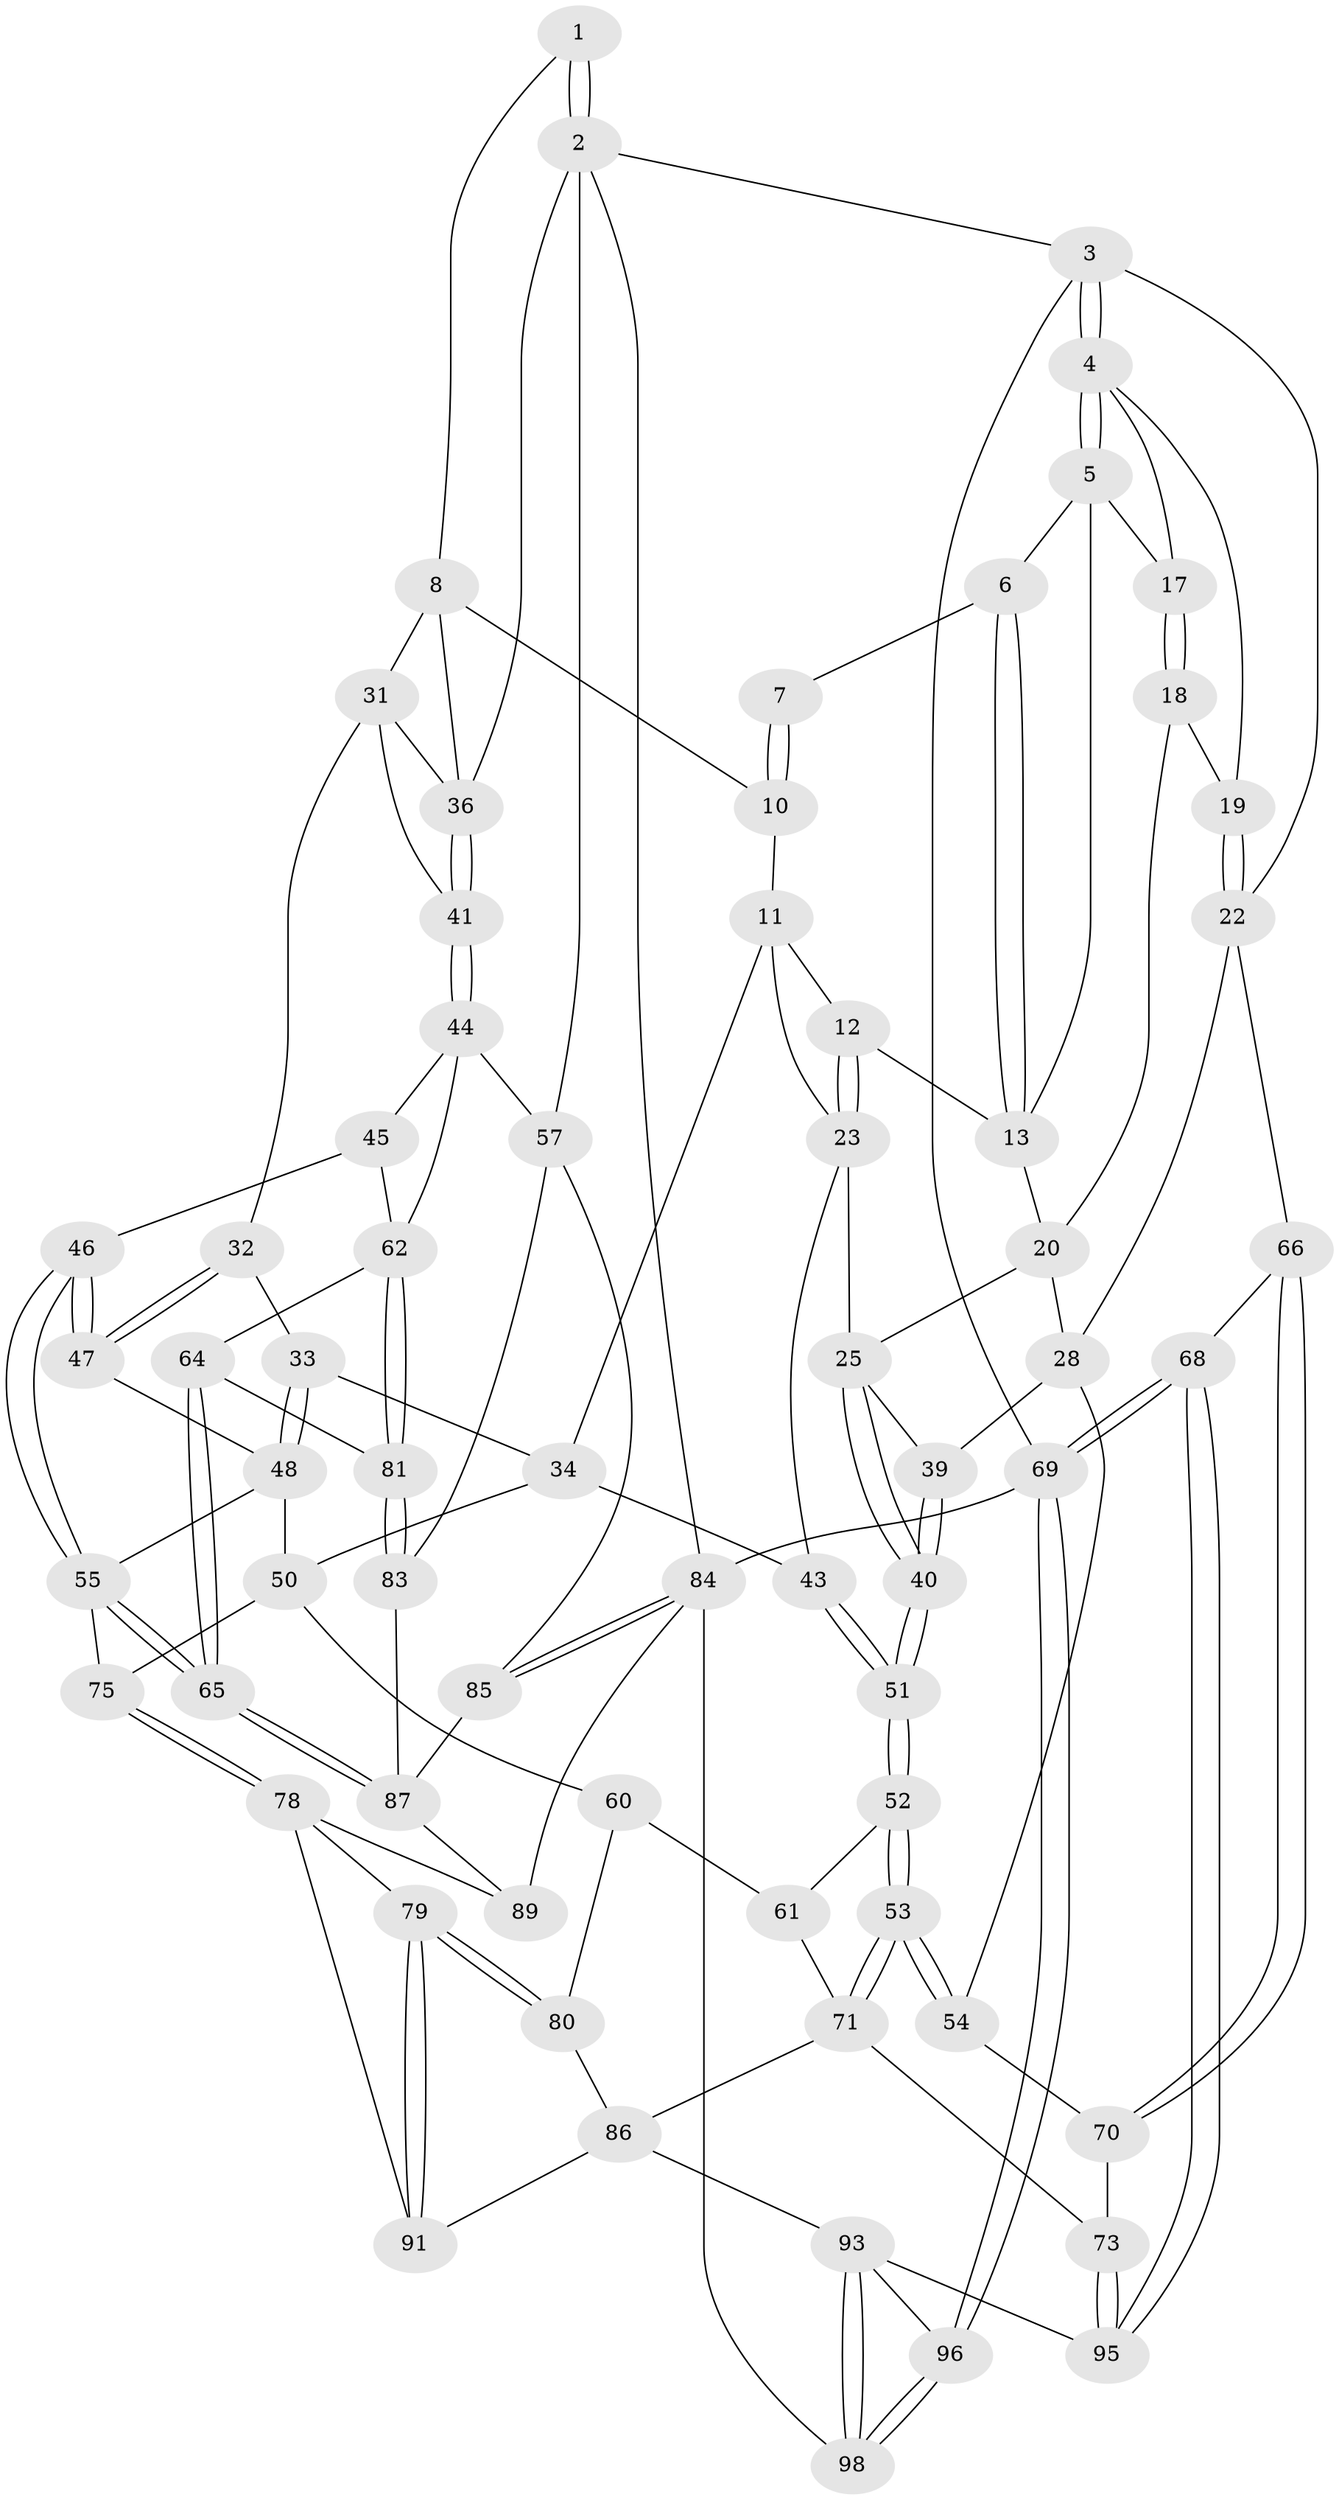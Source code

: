 // original degree distribution, {3: 0.02040816326530612, 6: 0.20408163265306123, 5: 0.5510204081632653, 4: 0.22448979591836735}
// Generated by graph-tools (version 1.1) at 2025/11/02/27/25 16:11:54]
// undirected, 68 vertices, 154 edges
graph export_dot {
graph [start="1"]
  node [color=gray90,style=filled];
  1 [pos="+0.8886284084089078+0"];
  2 [pos="+1+0",super="+35"];
  3 [pos="+0+0"];
  4 [pos="+0+0",super="+16"];
  5 [pos="+0.2639120956443797+0",super="+15"];
  6 [pos="+0.31560563865663904+0"];
  7 [pos="+0.6295653699362983+0"];
  8 [pos="+0.7724478044186794+0.1628598358120972",super="+9"];
  10 [pos="+0.6407643448387365+0.13546925777264326"];
  11 [pos="+0.5259140447494731+0.15113205181444347",super="+27"];
  12 [pos="+0.4730619241100915+0.13501509551318666"];
  13 [pos="+0.432374153348209+0.11294636159110483",super="+14"];
  17 [pos="+0.21145768467730752+0.05901021192458602"];
  18 [pos="+0.12949598772800386+0.17866138865659745"];
  19 [pos="+0.11420864367639849+0.17052840904641076"];
  20 [pos="+0.30666290921239864+0.23123824495932016",super="+21"];
  22 [pos="+0+0.038126144306205284",super="+30"];
  23 [pos="+0.40866477193664213+0.319822036680205",super="+24"];
  25 [pos="+0.3397236598535092+0.29634786289924053",super="+26"];
  28 [pos="+0.10327681845239829+0.33721236036404945",super="+29"];
  31 [pos="+0.6899632639662087+0.2649408884773469",super="+38"];
  32 [pos="+0.6689621901681218+0.2935680360855168"];
  33 [pos="+0.5623401794221772+0.3459110645901798"];
  34 [pos="+0.5580184104725958+0.34747242257977623",super="+42"];
  36 [pos="+1+0.18264113319791256",super="+37"];
  39 [pos="+0.18540576125053454+0.3797551122701394"];
  40 [pos="+0.24455255915819318+0.439511918016099"];
  41 [pos="+0.8383327969046455+0.42082791558571153"];
  43 [pos="+0.399252368508373+0.34261209703447004"];
  44 [pos="+0.8389855051268603+0.4561683093422972",super="+58"];
  45 [pos="+0.7812967718781028+0.4951124142071633"];
  46 [pos="+0.7710793821611224+0.4983320187097383"];
  47 [pos="+0.6756888483903788+0.451248064493081"];
  48 [pos="+0.6629852891023746+0.45501530145468144",super="+49"];
  50 [pos="+0.49379714947280534+0.5080736524828612",super="+59"];
  51 [pos="+0.2670763329869799+0.48340712286752113"];
  52 [pos="+0.2754771075047514+0.5421124698120734"];
  53 [pos="+0.23131212644971896+0.5699009263728573"];
  54 [pos="+0.09434456296626711+0.5405259366688325"];
  55 [pos="+0.6645646661137876+0.6700580843623087",super="+56"];
  57 [pos="+1+0.4997414879343916",super="+82"];
  60 [pos="+0.3958578363475228+0.5673039447997728",super="+77"];
  61 [pos="+0.3490838086449644+0.5609299309651926",super="+76"];
  62 [pos="+0.9287816188703275+0.6326491406610368",super="+63"];
  64 [pos="+0.7946292751370485+0.6622552654659146"];
  65 [pos="+0.6799161793091196+0.6903263068803114"];
  66 [pos="+0+0.5940822122834375",super="+67"];
  68 [pos="+0+0.8308986658048942"];
  69 [pos="+0+1"];
  70 [pos="+0.06978866663329177+0.558167486351212",super="+74"];
  71 [pos="+0.19754680165518115+0.7233924789888597",super="+72"];
  73 [pos="+0.1438026791572502+0.8037537952890801"];
  75 [pos="+0.5047281802799476+0.738928065333663"];
  78 [pos="+0.5022870046179864+0.7430666486714486",super="+90"];
  79 [pos="+0.4183434077987613+0.7859929284460911"];
  80 [pos="+0.37760596744045255+0.7518429574816836"];
  81 [pos="+0.9131464632130281+0.7254517926039391"];
  83 [pos="+0.9190959335283927+0.7696479340924813"];
  84 [pos="+1+1",super="+97"];
  85 [pos="+1+1"];
  86 [pos="+0.2898678089474303+0.7755200114529479",super="+92"];
  87 [pos="+0.7205965853582817+0.8285934489317177",super="+88"];
  89 [pos="+0.6160658169037836+0.9344056749557426"];
  91 [pos="+0.41629537665203886+0.8801430065530839"];
  93 [pos="+0.3387194053392966+0.9543314961092877",super="+94"];
  95 [pos="+0.14109026403931998+0.8090910905847807"];
  96 [pos="+0.07118633068024877+1"];
  98 [pos="+0.3272019690550329+1"];
  1 -- 2;
  1 -- 2;
  1 -- 8;
  2 -- 3;
  2 -- 84;
  2 -- 57;
  2 -- 36;
  3 -- 4;
  3 -- 4;
  3 -- 22;
  3 -- 69;
  4 -- 5;
  4 -- 5;
  4 -- 17;
  4 -- 19;
  5 -- 6;
  5 -- 17;
  5 -- 13;
  6 -- 7;
  6 -- 13;
  6 -- 13;
  7 -- 10;
  7 -- 10;
  8 -- 10;
  8 -- 31;
  8 -- 36;
  10 -- 11;
  11 -- 12;
  11 -- 34;
  11 -- 23;
  12 -- 13;
  12 -- 23;
  12 -- 23;
  13 -- 20;
  17 -- 18;
  17 -- 18;
  18 -- 19;
  18 -- 20;
  19 -- 22;
  19 -- 22;
  20 -- 28;
  20 -- 25;
  22 -- 66;
  22 -- 28;
  23 -- 25;
  23 -- 43;
  25 -- 40;
  25 -- 40;
  25 -- 39;
  28 -- 39;
  28 -- 54;
  31 -- 32;
  31 -- 41;
  31 -- 36;
  32 -- 33;
  32 -- 47;
  32 -- 47;
  33 -- 34;
  33 -- 48;
  33 -- 48;
  34 -- 43;
  34 -- 50;
  36 -- 41;
  36 -- 41;
  39 -- 40;
  39 -- 40;
  40 -- 51;
  40 -- 51;
  41 -- 44;
  41 -- 44;
  43 -- 51;
  43 -- 51;
  44 -- 45;
  44 -- 57;
  44 -- 62;
  45 -- 46;
  45 -- 62;
  46 -- 47;
  46 -- 47;
  46 -- 55;
  46 -- 55;
  47 -- 48;
  48 -- 50;
  48 -- 55;
  50 -- 75;
  50 -- 60;
  51 -- 52;
  51 -- 52;
  52 -- 53;
  52 -- 53;
  52 -- 61;
  53 -- 54;
  53 -- 54;
  53 -- 71;
  53 -- 71;
  54 -- 70;
  55 -- 65;
  55 -- 65;
  55 -- 75;
  57 -- 83;
  57 -- 85;
  60 -- 61 [weight=2];
  60 -- 80;
  61 -- 71;
  62 -- 81;
  62 -- 81;
  62 -- 64;
  64 -- 65;
  64 -- 65;
  64 -- 81;
  65 -- 87;
  65 -- 87;
  66 -- 70 [weight=2];
  66 -- 70;
  66 -- 68;
  68 -- 69;
  68 -- 69;
  68 -- 95;
  68 -- 95;
  69 -- 96;
  69 -- 96;
  69 -- 84;
  70 -- 73;
  71 -- 73;
  71 -- 86;
  73 -- 95;
  73 -- 95;
  75 -- 78;
  75 -- 78;
  78 -- 79;
  78 -- 89;
  78 -- 91;
  79 -- 80;
  79 -- 80;
  79 -- 91;
  79 -- 91;
  80 -- 86;
  81 -- 83;
  81 -- 83;
  83 -- 87;
  84 -- 85;
  84 -- 85;
  84 -- 89;
  84 -- 98;
  85 -- 87;
  86 -- 91;
  86 -- 93;
  87 -- 89;
  93 -- 98;
  93 -- 98;
  93 -- 96;
  93 -- 95;
  96 -- 98;
  96 -- 98;
}
